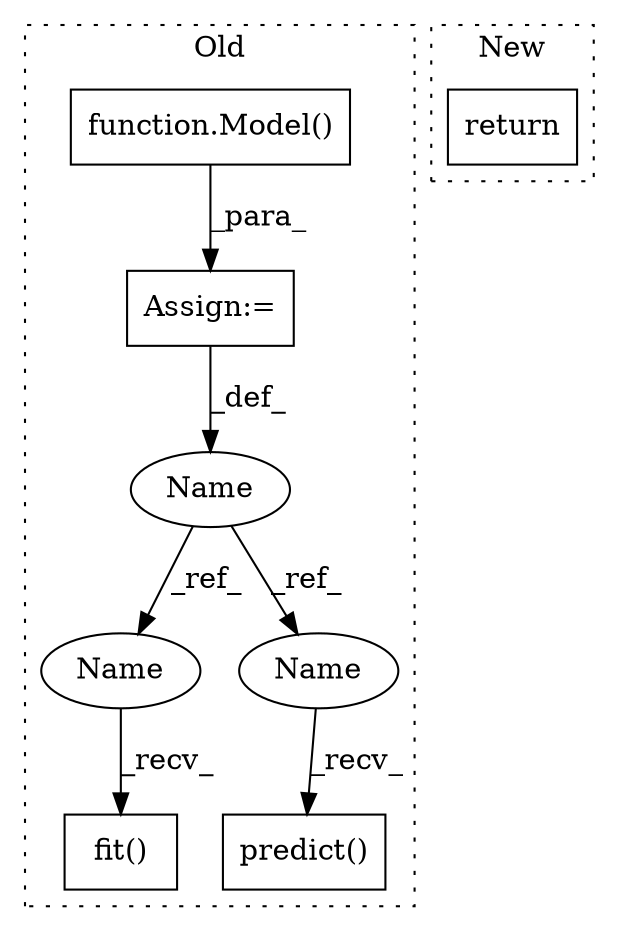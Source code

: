 digraph G {
subgraph cluster0 {
1 [label="predict()" a="75" s="1631" l="35" shape="box"];
3 [label="Assign:=" a="68" s="1477" l="3" shape="box"];
4 [label="Name" a="87" s="1472" l="5" shape="ellipse"];
5 [label="fit()" a="75" s="1538" l="19" shape="box"];
6 [label="function.Model()" a="75" s="1480" l="49" shape="box"];
7 [label="Name" a="87" s="1538" l="5" shape="ellipse"];
8 [label="Name" a="87" s="1631" l="5" shape="ellipse"];
label = "Old";
style="dotted";
}
subgraph cluster1 {
2 [label="return" a="93" s="3527" l="6" shape="box"];
label = "New";
style="dotted";
}
3 -> 4 [label="_def_"];
4 -> 8 [label="_ref_"];
4 -> 7 [label="_ref_"];
6 -> 3 [label="_para_"];
7 -> 5 [label="_recv_"];
8 -> 1 [label="_recv_"];
}